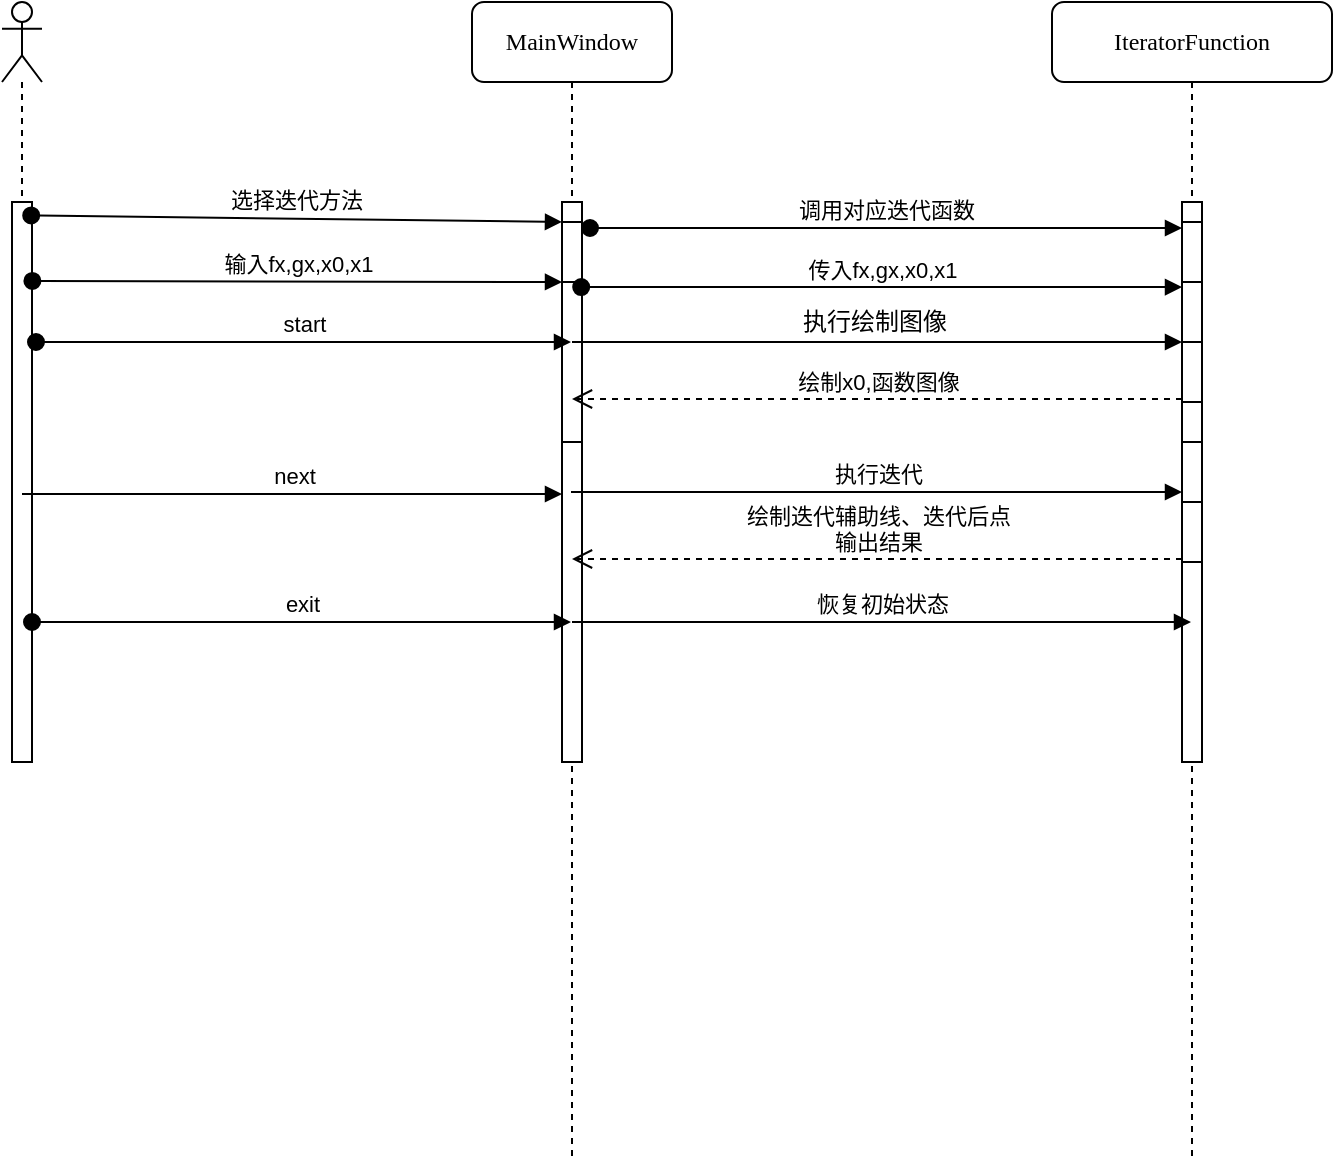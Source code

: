 <mxfile version="12.6.5" type="device"><diagram name="Page-1" id="13e1069c-82ec-6db2-03f1-153e76fe0fe0"><mxGraphModel dx="1024" dy="592" grid="1" gridSize="10" guides="1" tooltips="1" connect="1" arrows="1" fold="1" page="1" pageScale="1" pageWidth="1100" pageHeight="850" background="#ffffff" math="0" shadow="0"><root><mxCell id="0"/><mxCell id="1" parent="0"/><mxCell id="7baba1c4bc27f4b0-2" value="MainWindow" style="shape=umlLifeline;perimeter=lifelinePerimeter;whiteSpace=wrap;html=1;container=1;collapsible=0;recursiveResize=0;outlineConnect=0;rounded=1;shadow=0;comic=0;labelBackgroundColor=none;strokeWidth=1;fontFamily=Verdana;fontSize=12;align=center;" parent="1" vertex="1"><mxGeometry x="390" y="80" width="100" height="580" as="geometry"/></mxCell><mxCell id="7baba1c4bc27f4b0-10" value="" style="html=1;points=[];perimeter=orthogonalPerimeter;rounded=0;shadow=0;comic=0;labelBackgroundColor=none;strokeWidth=1;fontFamily=Verdana;fontSize=12;align=center;" parent="7baba1c4bc27f4b0-2" vertex="1"><mxGeometry x="45" y="100" width="10" height="280" as="geometry"/></mxCell><mxCell id="v5T440FQeqTAJqbaPo2w-5" value="" style="html=1;points=[];perimeter=orthogonalPerimeter;" parent="7baba1c4bc27f4b0-2" vertex="1"><mxGeometry x="45" y="110" width="10" height="80" as="geometry"/></mxCell><mxCell id="v5T440FQeqTAJqbaPo2w-9" value="" style="html=1;points=[];perimeter=orthogonalPerimeter;" parent="7baba1c4bc27f4b0-2" vertex="1"><mxGeometry x="45" y="140" width="10" height="80" as="geometry"/></mxCell><mxCell id="7baba1c4bc27f4b0-3" value="IteratorFunction" style="shape=umlLifeline;perimeter=lifelinePerimeter;whiteSpace=wrap;html=1;container=1;collapsible=0;recursiveResize=0;outlineConnect=0;rounded=1;shadow=0;comic=0;labelBackgroundColor=none;strokeWidth=1;fontFamily=Verdana;fontSize=12;align=center;" parent="1" vertex="1"><mxGeometry x="680" y="80" width="140" height="580" as="geometry"/></mxCell><mxCell id="7baba1c4bc27f4b0-13" value="" style="html=1;points=[];perimeter=orthogonalPerimeter;rounded=0;shadow=0;comic=0;labelBackgroundColor=none;strokeWidth=1;fontFamily=Verdana;fontSize=12;align=center;" parent="7baba1c4bc27f4b0-3" vertex="1"><mxGeometry x="65" y="100" width="10" height="280" as="geometry"/></mxCell><mxCell id="v5T440FQeqTAJqbaPo2w-7" value="" style="html=1;points=[];perimeter=orthogonalPerimeter;" parent="7baba1c4bc27f4b0-3" vertex="1"><mxGeometry x="65" y="110" width="10" height="80" as="geometry"/></mxCell><mxCell id="v5T440FQeqTAJqbaPo2w-11" value="" style="html=1;points=[];perimeter=orthogonalPerimeter;" parent="7baba1c4bc27f4b0-3" vertex="1"><mxGeometry x="65" y="140" width="10" height="80" as="geometry"/></mxCell><mxCell id="v5T440FQeqTAJqbaPo2w-15" value="" style="html=1;points=[];perimeter=orthogonalPerimeter;" parent="7baba1c4bc27f4b0-3" vertex="1"><mxGeometry x="65" y="170" width="10" height="30" as="geometry"/></mxCell><mxCell id="v5T440FQeqTAJqbaPo2w-19" value="" style="html=1;points=[];perimeter=orthogonalPerimeter;" parent="7baba1c4bc27f4b0-3" vertex="1"><mxGeometry x="65" y="250" width="10" height="30" as="geometry"/></mxCell><mxCell id="v5T440FQeqTAJqbaPo2w-4" value="" style="shape=umlLifeline;participant=umlActor;perimeter=lifelinePerimeter;whiteSpace=wrap;html=1;container=1;collapsible=0;recursiveResize=0;verticalAlign=top;spacingTop=36;labelBackgroundColor=#ffffff;outlineConnect=0;" parent="1" vertex="1"><mxGeometry x="155" y="80" width="20" height="300" as="geometry"/></mxCell><mxCell id="7baba1c4bc27f4b0-9" value="" style="html=1;points=[];perimeter=orthogonalPerimeter;rounded=0;shadow=0;comic=0;labelBackgroundColor=none;strokeWidth=1;fontFamily=Verdana;fontSize=12;align=center;" parent="1" vertex="1"><mxGeometry x="160" y="180" width="10" height="280" as="geometry"/></mxCell><mxCell id="v5T440FQeqTAJqbaPo2w-6" value="选择迭代方法" style="html=1;verticalAlign=bottom;startArrow=oval;endArrow=block;startSize=8;exitX=0.96;exitY=0.024;exitDx=0;exitDy=0;exitPerimeter=0;" parent="1" source="7baba1c4bc27f4b0-9" target="v5T440FQeqTAJqbaPo2w-5" edge="1"><mxGeometry relative="1" as="geometry"><mxPoint x="375" y="190" as="sourcePoint"/></mxGeometry></mxCell><mxCell id="v5T440FQeqTAJqbaPo2w-8" value="调用对应迭代函数" style="html=1;verticalAlign=bottom;startArrow=oval;endArrow=block;startSize=8;" parent="1" target="v5T440FQeqTAJqbaPo2w-7" edge="1"><mxGeometry relative="1" as="geometry"><mxPoint x="449" y="193" as="sourcePoint"/></mxGeometry></mxCell><mxCell id="v5T440FQeqTAJqbaPo2w-10" value="输入fx,gx,x0,x1" style="html=1;verticalAlign=bottom;startArrow=oval;endArrow=block;startSize=8;exitX=1.02;exitY=0.141;exitDx=0;exitDy=0;exitPerimeter=0;" parent="1" source="7baba1c4bc27f4b0-9" target="v5T440FQeqTAJqbaPo2w-9" edge="1"><mxGeometry relative="1" as="geometry"><mxPoint x="375" y="220" as="sourcePoint"/></mxGeometry></mxCell><mxCell id="v5T440FQeqTAJqbaPo2w-12" value="传入fx,gx,x0,x1" style="html=1;verticalAlign=bottom;startArrow=oval;endArrow=block;startSize=8;exitX=0.96;exitY=0.032;exitDx=0;exitDy=0;exitPerimeter=0;" parent="1" source="v5T440FQeqTAJqbaPo2w-9" target="v5T440FQeqTAJqbaPo2w-11" edge="1"><mxGeometry relative="1" as="geometry"><mxPoint x="685" y="220" as="sourcePoint"/></mxGeometry></mxCell><mxCell id="v5T440FQeqTAJqbaPo2w-14" value="start" style="html=1;verticalAlign=bottom;startArrow=oval;startFill=1;endArrow=block;startSize=8;" parent="1" target="7baba1c4bc27f4b0-2" edge="1"><mxGeometry width="60" relative="1" as="geometry"><mxPoint x="172" y="250" as="sourcePoint"/><mxPoint x="350" y="250" as="targetPoint"/></mxGeometry></mxCell><mxCell id="v5T440FQeqTAJqbaPo2w-16" value="" style="html=1;verticalAlign=bottom;endArrow=block;entryX=0;entryY=0;" parent="1" source="7baba1c4bc27f4b0-2" target="v5T440FQeqTAJqbaPo2w-15" edge="1"><mxGeometry relative="1" as="geometry"><mxPoint x="675" y="250" as="sourcePoint"/></mxGeometry></mxCell><mxCell id="v5T440FQeqTAJqbaPo2w-18" value="执行绘制图像" style="text;html=1;align=center;verticalAlign=middle;resizable=0;points=[];labelBackgroundColor=#ffffff;" parent="v5T440FQeqTAJqbaPo2w-16" vertex="1" connectable="0"><mxGeometry x="0.087" y="-3" relative="1" as="geometry"><mxPoint x="-15.5" y="-13" as="offset"/></mxGeometry></mxCell><mxCell id="v5T440FQeqTAJqbaPo2w-17" value="绘制x0,函数图像" style="html=1;verticalAlign=bottom;endArrow=open;dashed=1;endSize=8;exitX=0;exitY=0.95;" parent="1" source="v5T440FQeqTAJqbaPo2w-15" target="7baba1c4bc27f4b0-2" edge="1"><mxGeometry relative="1" as="geometry"><mxPoint x="660" y="326" as="targetPoint"/></mxGeometry></mxCell><mxCell id="v5T440FQeqTAJqbaPo2w-20" value="next" style="html=1;verticalAlign=bottom;endArrow=block;" parent="1" target="7baba1c4bc27f4b0-10" edge="1"><mxGeometry x="0.002" relative="1" as="geometry"><mxPoint x="165" y="326" as="sourcePoint"/><mxPoint x="430" y="330" as="targetPoint"/><mxPoint as="offset"/></mxGeometry></mxCell><mxCell id="v5T440FQeqTAJqbaPo2w-21" value="绘制迭代辅助线、迭代后点&lt;br&gt;输出结果" style="html=1;verticalAlign=bottom;endArrow=open;dashed=1;endSize=8;exitX=0;exitY=0.95;" parent="1" source="v5T440FQeqTAJqbaPo2w-19" target="7baba1c4bc27f4b0-2" edge="1"><mxGeometry relative="1" as="geometry"><mxPoint x="675" y="406" as="targetPoint"/></mxGeometry></mxCell><mxCell id="v5T440FQeqTAJqbaPo2w-22" value="执行迭代" style="html=1;verticalAlign=bottom;endArrow=block;" parent="1" edge="1"><mxGeometry width="80" relative="1" as="geometry"><mxPoint x="439.5" y="325" as="sourcePoint"/><mxPoint x="745" y="325" as="targetPoint"/></mxGeometry></mxCell><mxCell id="v5T440FQeqTAJqbaPo2w-23" value="exit" style="html=1;verticalAlign=bottom;startArrow=oval;startFill=1;endArrow=block;startSize=8;" parent="1" target="7baba1c4bc27f4b0-2" edge="1"><mxGeometry width="60" relative="1" as="geometry"><mxPoint x="170" y="390" as="sourcePoint"/><mxPoint x="350" y="390" as="targetPoint"/></mxGeometry></mxCell><mxCell id="v5T440FQeqTAJqbaPo2w-24" value="恢复初始状态" style="html=1;verticalAlign=bottom;endArrow=block;" parent="1" target="7baba1c4bc27f4b0-3" edge="1"><mxGeometry width="80" relative="1" as="geometry"><mxPoint x="440" y="390" as="sourcePoint"/><mxPoint x="520" y="390" as="targetPoint"/></mxGeometry></mxCell></root></mxGraphModel></diagram></mxfile>